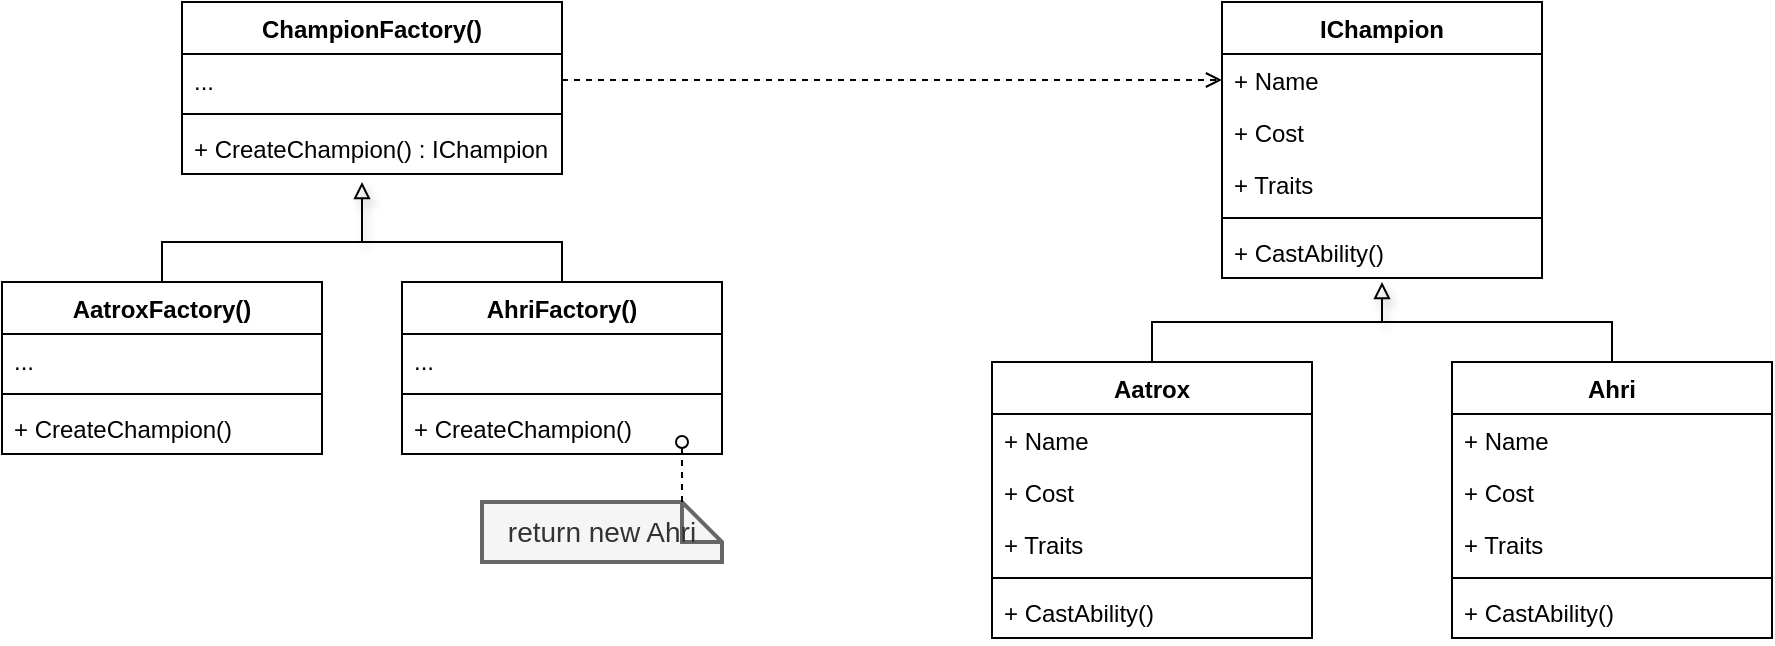 <mxfile version="28.0.6">
  <diagram name="Page-1" id="OCJaO8ltdVnWni7HJ78a">
    <mxGraphModel dx="1429" dy="1022" grid="1" gridSize="10" guides="1" tooltips="1" connect="1" arrows="1" fold="1" page="1" pageScale="1" pageWidth="850" pageHeight="1100" math="0" shadow="0">
      <root>
        <mxCell id="0" />
        <mxCell id="1" parent="0" />
        <mxCell id="4UMdArCHdSr28vXVidR5-1" value="ChampionFactory()" style="swimlane;fontStyle=1;align=center;verticalAlign=top;childLayout=stackLayout;horizontal=1;startSize=26;horizontalStack=0;resizeParent=1;resizeParentMax=0;resizeLast=0;collapsible=1;marginBottom=0;whiteSpace=wrap;html=1;" parent="1" vertex="1">
          <mxGeometry x="230" y="260" width="190" height="86" as="geometry" />
        </mxCell>
        <mxCell id="4UMdArCHdSr28vXVidR5-2" value="..." style="text;strokeColor=none;fillColor=none;align=left;verticalAlign=top;spacingLeft=4;spacingRight=4;overflow=hidden;rotatable=0;points=[[0,0.5],[1,0.5]];portConstraint=eastwest;whiteSpace=wrap;html=1;" parent="4UMdArCHdSr28vXVidR5-1" vertex="1">
          <mxGeometry y="26" width="190" height="26" as="geometry" />
        </mxCell>
        <mxCell id="4UMdArCHdSr28vXVidR5-3" value="" style="line;strokeWidth=1;fillColor=none;align=left;verticalAlign=middle;spacingTop=-1;spacingLeft=3;spacingRight=3;rotatable=0;labelPosition=right;points=[];portConstraint=eastwest;strokeColor=inherit;" parent="4UMdArCHdSr28vXVidR5-1" vertex="1">
          <mxGeometry y="52" width="190" height="8" as="geometry" />
        </mxCell>
        <mxCell id="4UMdArCHdSr28vXVidR5-4" value="+ CreateChampion() : IChampion" style="text;strokeColor=none;fillColor=none;align=left;verticalAlign=top;spacingLeft=4;spacingRight=4;overflow=hidden;rotatable=0;points=[[0,0.5],[1,0.5]];portConstraint=eastwest;whiteSpace=wrap;html=1;" parent="4UMdArCHdSr28vXVidR5-1" vertex="1">
          <mxGeometry y="60" width="190" height="26" as="geometry" />
        </mxCell>
        <mxCell id="YLK6iiKyuOke-GkdKNRG-24" style="edgeStyle=orthogonalEdgeStyle;rounded=0;orthogonalLoop=1;jettySize=auto;html=1;exitX=0.5;exitY=0;exitDx=0;exitDy=0;entryX=0.5;entryY=0;entryDx=0;entryDy=0;endArrow=none;endFill=0;" edge="1" parent="1" source="4UMdArCHdSr28vXVidR5-5" target="4UMdArCHdSr28vXVidR5-9">
          <mxGeometry relative="1" as="geometry" />
        </mxCell>
        <mxCell id="4UMdArCHdSr28vXVidR5-5" value="AatroxFactory()" style="swimlane;fontStyle=1;align=center;verticalAlign=top;childLayout=stackLayout;horizontal=1;startSize=26;horizontalStack=0;resizeParent=1;resizeParentMax=0;resizeLast=0;collapsible=1;marginBottom=0;whiteSpace=wrap;html=1;" parent="1" vertex="1">
          <mxGeometry x="140" y="400" width="160" height="86" as="geometry" />
        </mxCell>
        <mxCell id="4UMdArCHdSr28vXVidR5-6" value="..." style="text;strokeColor=none;fillColor=none;align=left;verticalAlign=top;spacingLeft=4;spacingRight=4;overflow=hidden;rotatable=0;points=[[0,0.5],[1,0.5]];portConstraint=eastwest;whiteSpace=wrap;html=1;" parent="4UMdArCHdSr28vXVidR5-5" vertex="1">
          <mxGeometry y="26" width="160" height="26" as="geometry" />
        </mxCell>
        <mxCell id="4UMdArCHdSr28vXVidR5-7" value="" style="line;strokeWidth=1;fillColor=none;align=left;verticalAlign=middle;spacingTop=-1;spacingLeft=3;spacingRight=3;rotatable=0;labelPosition=right;points=[];portConstraint=eastwest;strokeColor=inherit;" parent="4UMdArCHdSr28vXVidR5-5" vertex="1">
          <mxGeometry y="52" width="160" height="8" as="geometry" />
        </mxCell>
        <mxCell id="4UMdArCHdSr28vXVidR5-8" value="+ CreateChampion()" style="text;strokeColor=none;fillColor=none;align=left;verticalAlign=top;spacingLeft=4;spacingRight=4;overflow=hidden;rotatable=0;points=[[0,0.5],[1,0.5]];portConstraint=eastwest;whiteSpace=wrap;html=1;" parent="4UMdArCHdSr28vXVidR5-5" vertex="1">
          <mxGeometry y="60" width="160" height="26" as="geometry" />
        </mxCell>
        <mxCell id="4UMdArCHdSr28vXVidR5-9" value="AhriFactory()" style="swimlane;fontStyle=1;align=center;verticalAlign=top;childLayout=stackLayout;horizontal=1;startSize=26;horizontalStack=0;resizeParent=1;resizeParentMax=0;resizeLast=0;collapsible=1;marginBottom=0;whiteSpace=wrap;html=1;" parent="1" vertex="1">
          <mxGeometry x="340" y="400" width="160" height="86" as="geometry" />
        </mxCell>
        <mxCell id="4UMdArCHdSr28vXVidR5-10" value="..." style="text;strokeColor=none;fillColor=none;align=left;verticalAlign=top;spacingLeft=4;spacingRight=4;overflow=hidden;rotatable=0;points=[[0,0.5],[1,0.5]];portConstraint=eastwest;whiteSpace=wrap;html=1;" parent="4UMdArCHdSr28vXVidR5-9" vertex="1">
          <mxGeometry y="26" width="160" height="26" as="geometry" />
        </mxCell>
        <mxCell id="4UMdArCHdSr28vXVidR5-11" value="" style="line;strokeWidth=1;fillColor=none;align=left;verticalAlign=middle;spacingTop=-1;spacingLeft=3;spacingRight=3;rotatable=0;labelPosition=right;points=[];portConstraint=eastwest;strokeColor=inherit;" parent="4UMdArCHdSr28vXVidR5-9" vertex="1">
          <mxGeometry y="52" width="160" height="8" as="geometry" />
        </mxCell>
        <mxCell id="4UMdArCHdSr28vXVidR5-12" value="+ CreateChampion()" style="text;strokeColor=none;fillColor=none;align=left;verticalAlign=top;spacingLeft=4;spacingRight=4;overflow=hidden;rotatable=0;points=[[0,0.5],[1,0.5]];portConstraint=eastwest;whiteSpace=wrap;html=1;" parent="4UMdArCHdSr28vXVidR5-9" vertex="1">
          <mxGeometry y="60" width="160" height="26" as="geometry" />
        </mxCell>
        <mxCell id="4UMdArCHdSr28vXVidR5-13" value="return new Ahri" style="shape=note;strokeWidth=2;fontSize=14;size=20;whiteSpace=wrap;html=1;fillColor=#f5f5f5;strokeColor=#666666;fontColor=#333333;" parent="1" vertex="1">
          <mxGeometry x="380" y="510" width="120" height="30" as="geometry" />
        </mxCell>
        <mxCell id="4UMdArCHdSr28vXVidR5-15" value="" style="endArrow=oval;dashed=1;html=1;rounded=0;endFill=0;entryX=0.875;entryY=0.769;entryDx=0;entryDy=0;entryPerimeter=0;exitX=0;exitY=0;exitDx=100;exitDy=0;exitPerimeter=0;" parent="1" source="4UMdArCHdSr28vXVidR5-13" target="4UMdArCHdSr28vXVidR5-12" edge="1">
          <mxGeometry width="50" height="50" relative="1" as="geometry">
            <mxPoint x="475" y="530" as="sourcePoint" />
            <mxPoint x="525" y="480" as="targetPoint" />
          </mxGeometry>
        </mxCell>
        <mxCell id="4UMdArCHdSr28vXVidR5-17" value="IChampion" style="swimlane;fontStyle=1;align=center;verticalAlign=top;childLayout=stackLayout;horizontal=1;startSize=26;horizontalStack=0;resizeParent=1;resizeParentMax=0;resizeLast=0;collapsible=1;marginBottom=0;whiteSpace=wrap;html=1;" parent="1" vertex="1">
          <mxGeometry x="750" y="260" width="160" height="138" as="geometry" />
        </mxCell>
        <mxCell id="4UMdArCHdSr28vXVidR5-18" value="+ Name&amp;nbsp;" style="text;strokeColor=none;fillColor=none;align=left;verticalAlign=top;spacingLeft=4;spacingRight=4;overflow=hidden;rotatable=0;points=[[0,0.5],[1,0.5]];portConstraint=eastwest;whiteSpace=wrap;html=1;" parent="4UMdArCHdSr28vXVidR5-17" vertex="1">
          <mxGeometry y="26" width="160" height="26" as="geometry" />
        </mxCell>
        <mxCell id="4UMdArCHdSr28vXVidR5-21" value="+ Cost" style="text;strokeColor=none;fillColor=none;align=left;verticalAlign=top;spacingLeft=4;spacingRight=4;overflow=hidden;rotatable=0;points=[[0,0.5],[1,0.5]];portConstraint=eastwest;whiteSpace=wrap;html=1;" parent="4UMdArCHdSr28vXVidR5-17" vertex="1">
          <mxGeometry y="52" width="160" height="26" as="geometry" />
        </mxCell>
        <mxCell id="4UMdArCHdSr28vXVidR5-22" value="+ Traits" style="text;strokeColor=none;fillColor=none;align=left;verticalAlign=top;spacingLeft=4;spacingRight=4;overflow=hidden;rotatable=0;points=[[0,0.5],[1,0.5]];portConstraint=eastwest;whiteSpace=wrap;html=1;" parent="4UMdArCHdSr28vXVidR5-17" vertex="1">
          <mxGeometry y="78" width="160" height="26" as="geometry" />
        </mxCell>
        <mxCell id="4UMdArCHdSr28vXVidR5-19" value="" style="line;strokeWidth=1;fillColor=none;align=left;verticalAlign=middle;spacingTop=-1;spacingLeft=3;spacingRight=3;rotatable=0;labelPosition=right;points=[];portConstraint=eastwest;strokeColor=inherit;" parent="4UMdArCHdSr28vXVidR5-17" vertex="1">
          <mxGeometry y="104" width="160" height="8" as="geometry" />
        </mxCell>
        <mxCell id="4UMdArCHdSr28vXVidR5-20" value="+ CastAbility()" style="text;strokeColor=none;fillColor=none;align=left;verticalAlign=top;spacingLeft=4;spacingRight=4;overflow=hidden;rotatable=0;points=[[0,0.5],[1,0.5]];portConstraint=eastwest;whiteSpace=wrap;html=1;" parent="4UMdArCHdSr28vXVidR5-17" vertex="1">
          <mxGeometry y="112" width="160" height="26" as="geometry" />
        </mxCell>
        <mxCell id="YLK6iiKyuOke-GkdKNRG-1" style="edgeStyle=orthogonalEdgeStyle;rounded=0;orthogonalLoop=1;jettySize=auto;html=1;entryX=0;entryY=0.5;entryDx=0;entryDy=0;dashed=1;endArrow=open;endFill=0;" edge="1" parent="1" source="4UMdArCHdSr28vXVidR5-2" target="4UMdArCHdSr28vXVidR5-18">
          <mxGeometry relative="1" as="geometry" />
        </mxCell>
        <mxCell id="YLK6iiKyuOke-GkdKNRG-2" value="Ahri" style="swimlane;fontStyle=1;align=center;verticalAlign=top;childLayout=stackLayout;horizontal=1;startSize=26;horizontalStack=0;resizeParent=1;resizeParentMax=0;resizeLast=0;collapsible=1;marginBottom=0;whiteSpace=wrap;html=1;" vertex="1" parent="1">
          <mxGeometry x="865" y="440" width="160" height="138" as="geometry" />
        </mxCell>
        <mxCell id="YLK6iiKyuOke-GkdKNRG-3" value="+ Name" style="text;strokeColor=none;fillColor=none;align=left;verticalAlign=top;spacingLeft=4;spacingRight=4;overflow=hidden;rotatable=0;points=[[0,0.5],[1,0.5]];portConstraint=eastwest;whiteSpace=wrap;html=1;" vertex="1" parent="YLK6iiKyuOke-GkdKNRG-2">
          <mxGeometry y="26" width="160" height="26" as="geometry" />
        </mxCell>
        <mxCell id="YLK6iiKyuOke-GkdKNRG-6" value="+ Cost" style="text;strokeColor=none;fillColor=none;align=left;verticalAlign=top;spacingLeft=4;spacingRight=4;overflow=hidden;rotatable=0;points=[[0,0.5],[1,0.5]];portConstraint=eastwest;whiteSpace=wrap;html=1;" vertex="1" parent="YLK6iiKyuOke-GkdKNRG-2">
          <mxGeometry y="52" width="160" height="26" as="geometry" />
        </mxCell>
        <mxCell id="YLK6iiKyuOke-GkdKNRG-7" value="+ Traits" style="text;strokeColor=none;fillColor=none;align=left;verticalAlign=top;spacingLeft=4;spacingRight=4;overflow=hidden;rotatable=0;points=[[0,0.5],[1,0.5]];portConstraint=eastwest;whiteSpace=wrap;html=1;" vertex="1" parent="YLK6iiKyuOke-GkdKNRG-2">
          <mxGeometry y="78" width="160" height="26" as="geometry" />
        </mxCell>
        <mxCell id="YLK6iiKyuOke-GkdKNRG-4" value="" style="line;strokeWidth=1;fillColor=none;align=left;verticalAlign=middle;spacingTop=-1;spacingLeft=3;spacingRight=3;rotatable=0;labelPosition=right;points=[];portConstraint=eastwest;strokeColor=inherit;" vertex="1" parent="YLK6iiKyuOke-GkdKNRG-2">
          <mxGeometry y="104" width="160" height="8" as="geometry" />
        </mxCell>
        <mxCell id="YLK6iiKyuOke-GkdKNRG-8" value="+ CastAbility()" style="text;strokeColor=none;fillColor=none;align=left;verticalAlign=top;spacingLeft=4;spacingRight=4;overflow=hidden;rotatable=0;points=[[0,0.5],[1,0.5]];portConstraint=eastwest;whiteSpace=wrap;html=1;" vertex="1" parent="YLK6iiKyuOke-GkdKNRG-2">
          <mxGeometry y="112" width="160" height="26" as="geometry" />
        </mxCell>
        <mxCell id="YLK6iiKyuOke-GkdKNRG-26" style="edgeStyle=orthogonalEdgeStyle;rounded=0;orthogonalLoop=1;jettySize=auto;html=1;entryX=0.5;entryY=0;entryDx=0;entryDy=0;exitX=0.5;exitY=0;exitDx=0;exitDy=0;endArrow=none;endFill=0;" edge="1" parent="1" source="YLK6iiKyuOke-GkdKNRG-9" target="YLK6iiKyuOke-GkdKNRG-2">
          <mxGeometry relative="1" as="geometry" />
        </mxCell>
        <mxCell id="YLK6iiKyuOke-GkdKNRG-9" value="Aatrox" style="swimlane;fontStyle=1;align=center;verticalAlign=top;childLayout=stackLayout;horizontal=1;startSize=26;horizontalStack=0;resizeParent=1;resizeParentMax=0;resizeLast=0;collapsible=1;marginBottom=0;whiteSpace=wrap;html=1;" vertex="1" parent="1">
          <mxGeometry x="635" y="440" width="160" height="138" as="geometry" />
        </mxCell>
        <mxCell id="YLK6iiKyuOke-GkdKNRG-10" value="+ Name" style="text;strokeColor=none;fillColor=none;align=left;verticalAlign=top;spacingLeft=4;spacingRight=4;overflow=hidden;rotatable=0;points=[[0,0.5],[1,0.5]];portConstraint=eastwest;whiteSpace=wrap;html=1;" vertex="1" parent="YLK6iiKyuOke-GkdKNRG-9">
          <mxGeometry y="26" width="160" height="26" as="geometry" />
        </mxCell>
        <mxCell id="YLK6iiKyuOke-GkdKNRG-11" value="+ Cost" style="text;strokeColor=none;fillColor=none;align=left;verticalAlign=top;spacingLeft=4;spacingRight=4;overflow=hidden;rotatable=0;points=[[0,0.5],[1,0.5]];portConstraint=eastwest;whiteSpace=wrap;html=1;" vertex="1" parent="YLK6iiKyuOke-GkdKNRG-9">
          <mxGeometry y="52" width="160" height="26" as="geometry" />
        </mxCell>
        <mxCell id="YLK6iiKyuOke-GkdKNRG-12" value="+ Traits" style="text;strokeColor=none;fillColor=none;align=left;verticalAlign=top;spacingLeft=4;spacingRight=4;overflow=hidden;rotatable=0;points=[[0,0.5],[1,0.5]];portConstraint=eastwest;whiteSpace=wrap;html=1;" vertex="1" parent="YLK6iiKyuOke-GkdKNRG-9">
          <mxGeometry y="78" width="160" height="26" as="geometry" />
        </mxCell>
        <mxCell id="YLK6iiKyuOke-GkdKNRG-13" value="" style="line;strokeWidth=1;fillColor=none;align=left;verticalAlign=middle;spacingTop=-1;spacingLeft=3;spacingRight=3;rotatable=0;labelPosition=right;points=[];portConstraint=eastwest;strokeColor=inherit;" vertex="1" parent="YLK6iiKyuOke-GkdKNRG-9">
          <mxGeometry y="104" width="160" height="8" as="geometry" />
        </mxCell>
        <mxCell id="YLK6iiKyuOke-GkdKNRG-14" value="+ CastAbility()" style="text;strokeColor=none;fillColor=none;align=left;verticalAlign=top;spacingLeft=4;spacingRight=4;overflow=hidden;rotatable=0;points=[[0,0.5],[1,0.5]];portConstraint=eastwest;whiteSpace=wrap;html=1;" vertex="1" parent="YLK6iiKyuOke-GkdKNRG-9">
          <mxGeometry y="112" width="160" height="26" as="geometry" />
        </mxCell>
        <mxCell id="YLK6iiKyuOke-GkdKNRG-23" value="" style="endArrow=block;html=1;rounded=0;shadow=1;endFill=0;" edge="1" parent="1">
          <mxGeometry width="50" height="50" relative="1" as="geometry">
            <mxPoint x="320" y="380" as="sourcePoint" />
            <mxPoint x="320" y="350" as="targetPoint" />
          </mxGeometry>
        </mxCell>
        <mxCell id="YLK6iiKyuOke-GkdKNRG-25" value="" style="endArrow=block;html=1;rounded=0;shadow=1;endFill=0;" edge="1" parent="1">
          <mxGeometry width="50" height="50" relative="1" as="geometry">
            <mxPoint x="830" y="420" as="sourcePoint" />
            <mxPoint x="830" y="400" as="targetPoint" />
          </mxGeometry>
        </mxCell>
      </root>
    </mxGraphModel>
  </diagram>
</mxfile>
